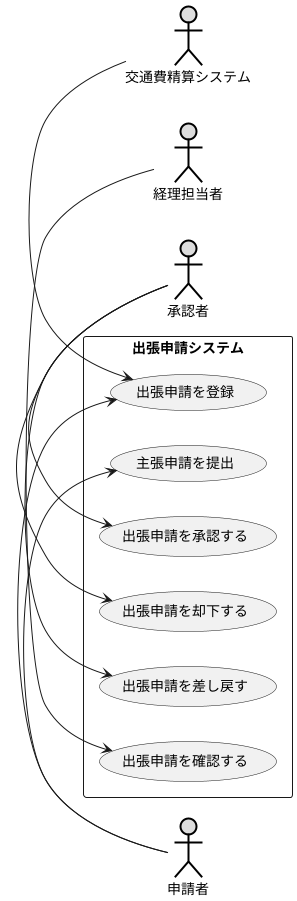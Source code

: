 @startuml 演習２－１
left to right direction
actor 申請者 as u1 #DDDDDD;line:black;line.bold;
actor 承認者 as u2 #DDDDDD;line:black;line.bold;
actor 経理担当者 as u3 #DDDDDD;line:black;line.bold;
actor 交通費精算システム as u4 #DDDDDD;line:black;line.bold;
rectangle 出張申請システム {
usecase 出張申請を登録 as 1
usecase 主張申請を提出 as 2
usecase 出張申請を承認する as 3
usecase 出張申請を却下する as 4
usecase 出張申請を差し戻す as 5
usecase 出張申請を確認する as 6
u1->1
u1->2
u2->3
u2->4
u2->5
u3->6
1<-u4
}
@enduml